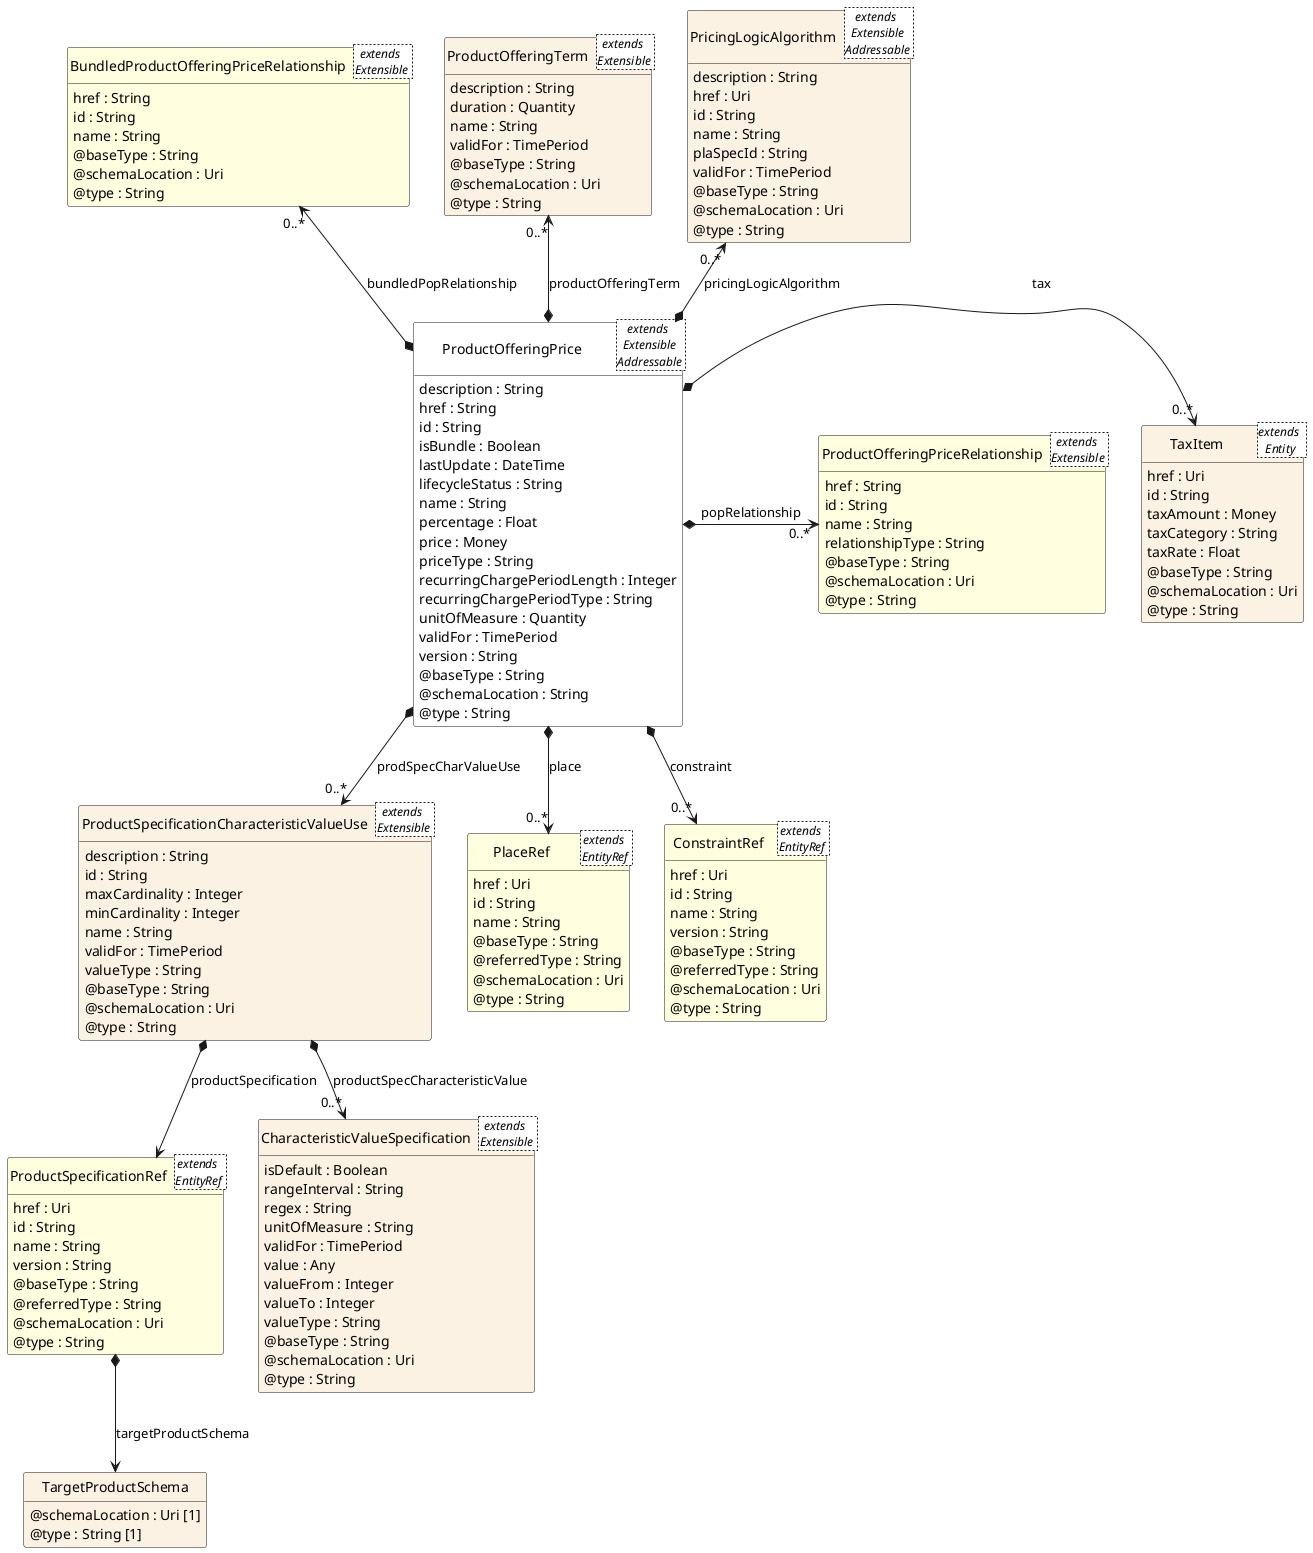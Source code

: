 @startuml
'
' Resource:  ProductOfferingPrice
' Source:    Product_Catalog_Management_4.1.0_oas.yaml
' Generated: 2020-11-18 16:35:42+0100
'
hide circle
hide methods
hide stereotype
show <<Enumeration>> stereotype
skinparam class {
   backgroundColor<<Enumeration>> #E6F5F7
   backgroundColor<<Ref>> #FFFFE0
   backgroundColor<<Pivot>> #FFFFFFF
   backgroundColor #FCF2E3
   backgroundColor<<SubResource>> MistyRose
}

skinparam legend {
   borderRoundCorner 0
   borderColor red
   backgroundColor white
}

'sequence: 19
class ProductOfferingPrice <extends  \nExtensible \nAddressable >  <<Pivot>> {
    description : String
    href : String
    id : String
    isBundle : Boolean
    lastUpdate : DateTime
    lifecycleStatus : String
    name : String
    percentage : Float
    price : Money
    priceType : String
    recurringChargePeriodLength : Integer
    recurringChargePeriodType : String
    unitOfMeasure : Quantity
    validFor : TimePeriod
    version : String
    @baseType : String
    @schemaLocation : String
    @type : String
}

'sequence: 22
class TargetProductSchema  {
    @schemaLocation : Uri [1]
    @type : String [1]
}

'sequence: 31
class TaxItem <extends  \nEntity >  {
    href : Uri
    id : String
    taxAmount : Money
    taxCategory : String
    taxRate : Float
    @baseType : String
    @schemaLocation : Uri
    @type : String
}

'sequence: 39
class ProductOfferingPriceRelationship <extends  \nExtensible >  <<Ref>> {
    href : String
    id : String
    name : String
    relationshipType : String
    @baseType : String
    @schemaLocation : Uri
    @type : String
}

'sequence: 46
class BundledProductOfferingPriceRelationship <extends  \nExtensible >  <<Ref>> {
    href : String
    id : String
    name : String
    @baseType : String
    @schemaLocation : Uri
    @type : String
}

'sequence: 54
class ProductOfferingTerm <extends  \nExtensible >  {
    description : String
    duration : Quantity
    name : String
    validFor : TimePeriod
    @baseType : String
    @schemaLocation : Uri
    @type : String
}

'sequence: 65
class ProductSpecificationCharacteristicValueUse <extends  \nExtensible >  {
    description : String
    id : String
    maxCardinality : Integer
    minCardinality : Integer
    name : String
    validFor : TimePeriod
    valueType : String
    @baseType : String
    @schemaLocation : Uri
    @type : String
}

'sequence: 75
class PricingLogicAlgorithm <extends  \nExtensible \nAddressable >  {
    description : String
    href : Uri
    id : String
    name : String
    plaSpecId : String
    validFor : TimePeriod
    @baseType : String
    @schemaLocation : Uri
    @type : String
}

'sequence: 83
class PlaceRef <extends  \nEntityRef >  <<Ref>> {
    href : Uri
    id : String
    name : String
    @baseType : String
    @referredType : String
    @schemaLocation : Uri
    @type : String
}

'sequence: 92
class ProductSpecificationRef <extends  \nEntityRef >  <<Ref>> {
    href : Uri
    id : String
    name : String
    version : String
    @baseType : String
    @referredType : String
    @schemaLocation : Uri
    @type : String
}

'sequence: 101
class ConstraintRef <extends  \nEntityRef >  <<Ref>> {
    href : Uri
    id : String
    name : String
    version : String
    @baseType : String
    @referredType : String
    @schemaLocation : Uri
    @type : String
}

'sequence: 114
class CharacteristicValueSpecification <extends  \nExtensible >  {
    isDefault : Boolean
    rangeInterval : String
    regex : String
    unitOfMeasure : String
    validFor : TimePeriod
    value : Any
    valueFrom : Integer
    valueTo : Integer
    valueType : String
    @baseType : String
    @schemaLocation : Uri
    @type : String
}

'sequence: 19
'processing edges for ProductOfferingPrice
'sequence: 117
'rule: General below rule
ProductOfferingPrice *-->  "0..*" ProductSpecificationCharacteristicValueUse : prodSpecCharValueUse

'sequence: 65
'processing edges for ProductSpecificationCharacteristicValueUse
'sequence: 121
'rule: General below rule
ProductSpecificationCharacteristicValueUse *-->   ProductSpecificationRef : productSpecification

'sequence: 129
'rule: General left rule
TaxItem "0..*" <-left-* ProductOfferingPrice : tax

'sequence: 131
'rule: General right rule
ProductOfferingPrice *-right-> "0..*" ProductOfferingPriceRelationship : popRelationship

'sequence: 133
'rule: General above rule
ProductOfferingTerm "0..*" <--* ProductOfferingPrice : productOfferingTerm

'sequence: 135
'rule: General above rule
BundledProductOfferingPriceRelationship "0..*" <--* ProductOfferingPrice : bundledPopRelationship

'sequence: 137
'rule: General above rule
PricingLogicAlgorithm "0..*" <--* ProductOfferingPrice : pricingLogicAlgorithm

'sequence: 139
'rule: General below rule - either none already or unable to place left / right of currently placed
ProductOfferingPrice *-->  "0..*" PlaceRef : place

'sequence: 141
'rule: General below rule - either none already or unable to place left / right of currently placed
ProductOfferingPrice *-->  "0..*" ConstraintRef : constraint

'sequence: 92
'processing edges for ProductSpecificationRef
'completed processing of edges for ProductSpecificationRef
'processing edges for ProductSpecificationRef
'sequence: 163
'rule: General below rule
ProductSpecificationRef *-->   TargetProductSchema : targetProductSchema

'sequence: 168
'rule: General below rule - either none already or unable to place left / right of currently placed
ProductSpecificationCharacteristicValueUse *-->  "0..*" CharacteristicValueSpecification : productSpecCharacteristicValue



'layout of the core: [ProductOfferingPrice, ProductSpecificationCharacteristicValueUse, ProductSpecificationRef] (seq=115)
'finished layout of the core (seq=126)
'y=9 : ProductOfferingTerm (10) BundledProductOfferingPriceRelationship (10) PricingLogicAlgorithm (10) (seq=171)
'y=10 : ProductOfferingPrice (10) TaxItem (9) ProductOfferingPriceRelationship (11) (seq=172)
'y=11 : ProductSpecificationCharacteristicValueUse (10) PlaceRef (10) ConstraintRef (9) (seq=173)
'y=12 : ProductSpecificationRef (10) CharacteristicValueSpecification (10) (seq=174)
'y=13 : TargetProductSchema (10) (seq=175)
@enduml
